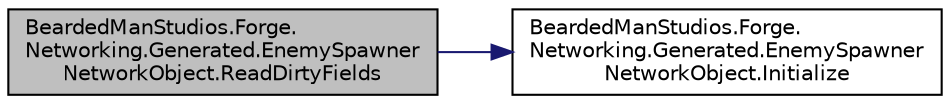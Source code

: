 digraph "BeardedManStudios.Forge.Networking.Generated.EnemySpawnerNetworkObject.ReadDirtyFields"
{
 // LATEX_PDF_SIZE
  edge [fontname="Helvetica",fontsize="10",labelfontname="Helvetica",labelfontsize="10"];
  node [fontname="Helvetica",fontsize="10",shape=record];
  rankdir="LR";
  Node10 [label="BeardedManStudios.Forge.\lNetworking.Generated.EnemySpawner\lNetworkObject.ReadDirtyFields",height=0.2,width=0.4,color="black", fillcolor="grey75", style="filled", fontcolor="black",tooltip=" "];
  Node10 -> Node11 [color="midnightblue",fontsize="10",style="solid",fontname="Helvetica"];
  Node11 [label="BeardedManStudios.Forge.\lNetworking.Generated.EnemySpawner\lNetworkObject.Initialize",height=0.2,width=0.4,color="black", fillcolor="white", style="filled",URL="$class_bearded_man_studios_1_1_forge_1_1_networking_1_1_generated_1_1_enemy_spawner_network_object.html#aeb453d842a6ed8abc0abf5290116ba34",tooltip=" "];
}

